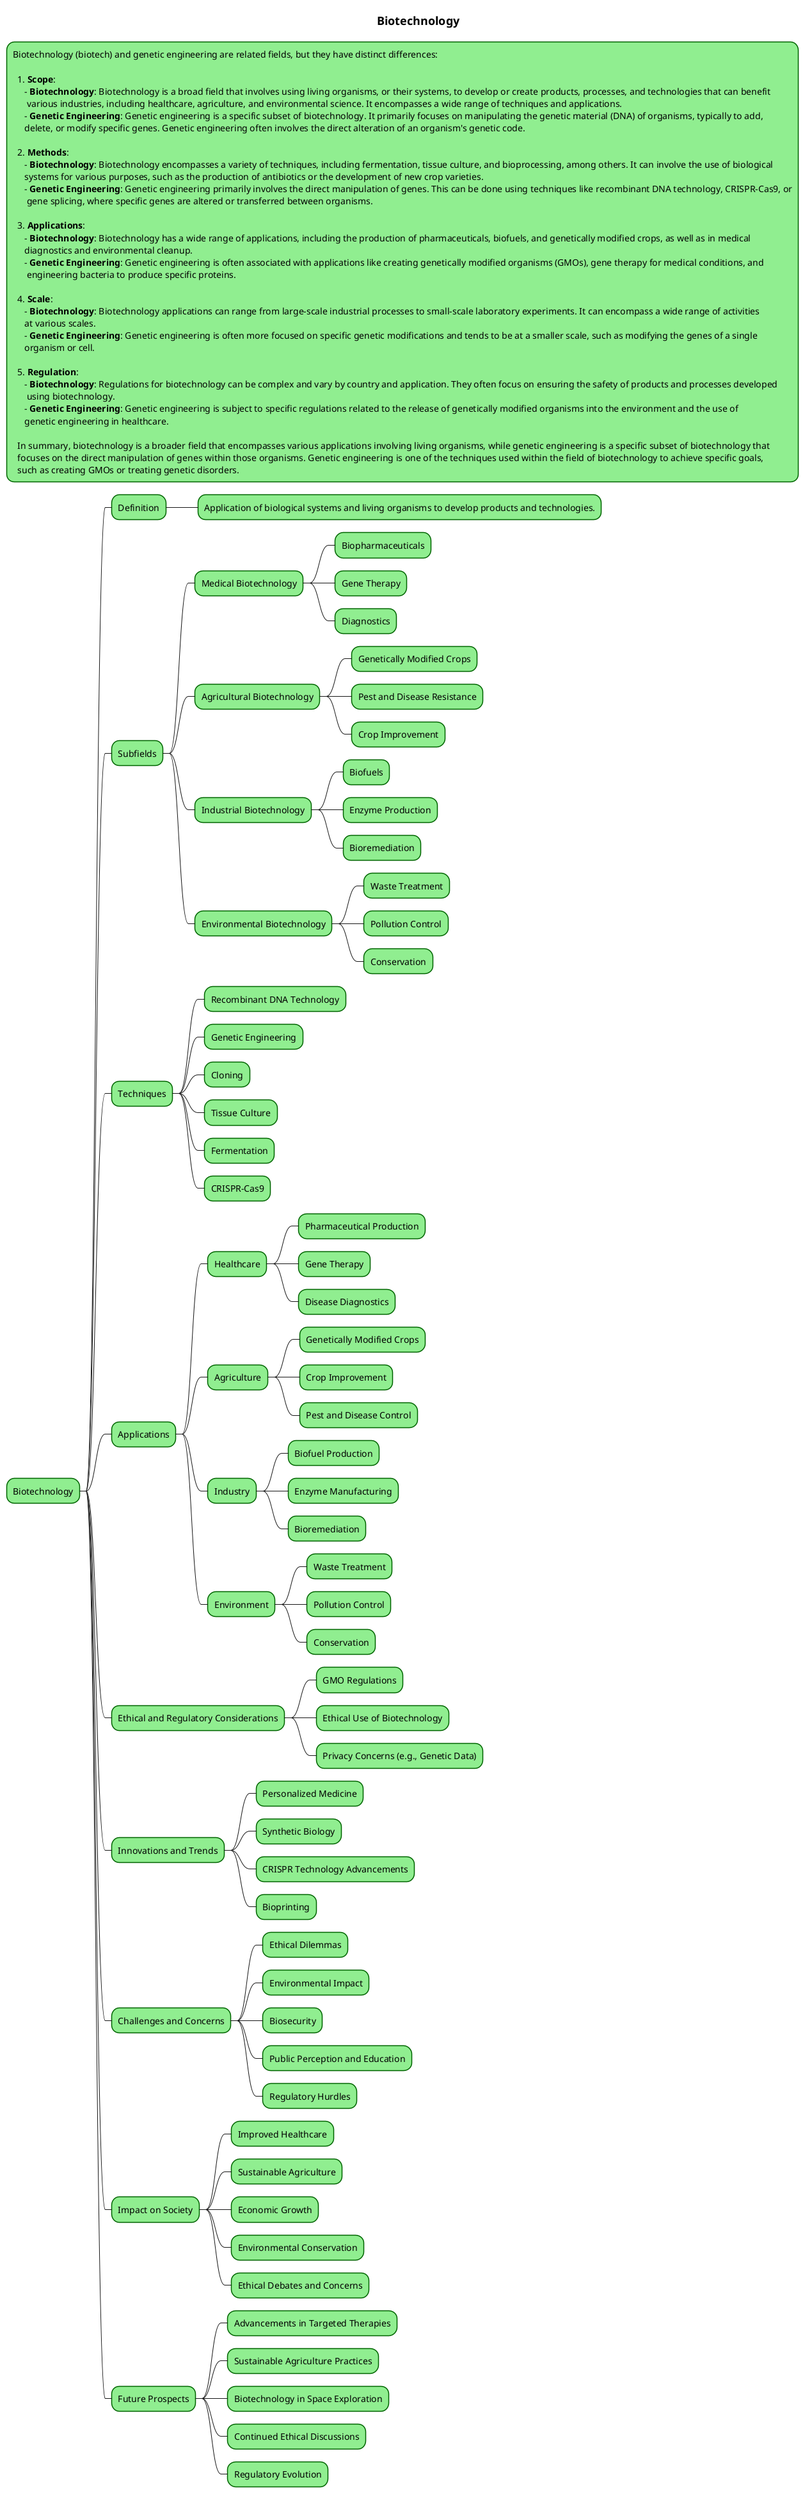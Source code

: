 @startmindmap
title =Biotechnology

skinparam node {
    BackgroundColor LightGreen
    BorderColor DarkGreen
}

*:Biotechnology (biotech) and genetic engineering are related fields, but they have distinct differences:

  1. **Scope**:
     - **Biotechnology**: Biotechnology is a broad field that involves using living organisms, or their systems, to develop or create products, processes, and technologies that can benefit
      various industries, including healthcare, agriculture, and environmental science. It encompasses a wide range of techniques and applications.
     - **Genetic Engineering**: Genetic engineering is a specific subset of biotechnology. It primarily focuses on manipulating the genetic material (DNA) of organisms, typically to add,
     delete, or modify specific genes. Genetic engineering often involves the direct alteration of an organism's genetic code.

  2. **Methods**:
     - **Biotechnology**: Biotechnology encompasses a variety of techniques, including fermentation, tissue culture, and bioprocessing, among others. It can involve the use of biological
     systems for various purposes, such as the production of antibiotics or the development of new crop varieties.
     - **Genetic Engineering**: Genetic engineering primarily involves the direct manipulation of genes. This can be done using techniques like recombinant DNA technology, CRISPR-Cas9, or
      gene splicing, where specific genes are altered or transferred between organisms.

  3. **Applications**:
     - **Biotechnology**: Biotechnology has a wide range of applications, including the production of pharmaceuticals, biofuels, and genetically modified crops, as well as in medical
     diagnostics and environmental cleanup.
     - **Genetic Engineering**: Genetic engineering is often associated with applications like creating genetically modified organisms (GMOs), gene therapy for medical conditions, and
      engineering bacteria to produce specific proteins.

  4. **Scale**:
     - **Biotechnology**: Biotechnology applications can range from large-scale industrial processes to small-scale laboratory experiments. It can encompass a wide range of activities
     at various scales.
     - **Genetic Engineering**: Genetic engineering is often more focused on specific genetic modifications and tends to be at a smaller scale, such as modifying the genes of a single
     organism or cell.

  5. **Regulation**:
     - **Biotechnology**: Regulations for biotechnology can be complex and vary by country and application. They often focus on ensuring the safety of products and processes developed
      using biotechnology.
     - **Genetic Engineering**: Genetic engineering is subject to specific regulations related to the release of genetically modified organisms into the environment and the use of
     genetic engineering in healthcare.

  In summary, biotechnology is a broader field that encompasses various applications involving living organisms, while genetic engineering is a specific subset of biotechnology that
  focuses on the direct manipulation of genes within those organisms. Genetic engineering is one of the techniques used within the field of biotechnology to achieve specific goals,
  such as creating GMOs or treating genetic disorders.;

* Biotechnology
** Definition
*** Application of biological systems and living organisms to develop products and technologies.

** Subfields
*** Medical Biotechnology
**** Biopharmaceuticals
**** Gene Therapy
**** Diagnostics
*** Agricultural Biotechnology
**** Genetically Modified Crops
**** Pest and Disease Resistance
**** Crop Improvement
*** Industrial Biotechnology
**** Biofuels
**** Enzyme Production
**** Bioremediation
*** Environmental Biotechnology
**** Waste Treatment
**** Pollution Control
**** Conservation

** Techniques
*** Recombinant DNA Technology
*** Genetic Engineering
*** Cloning
*** Tissue Culture
*** Fermentation
*** CRISPR-Cas9

** Applications
*** Healthcare
**** Pharmaceutical Production
**** Gene Therapy
**** Disease Diagnostics
*** Agriculture
**** Genetically Modified Crops
**** Crop Improvement
**** Pest and Disease Control
*** Industry
**** Biofuel Production
**** Enzyme Manufacturing
**** Bioremediation
*** Environment
**** Waste Treatment
**** Pollution Control
**** Conservation

** Ethical and Regulatory Considerations
*** GMO Regulations
*** Ethical Use of Biotechnology
*** Privacy Concerns (e.g., Genetic Data)

** Innovations and Trends
*** Personalized Medicine
*** Synthetic Biology
*** CRISPR Technology Advancements
*** Bioprinting

** Challenges and Concerns
*** Ethical Dilemmas
*** Environmental Impact
*** Biosecurity
*** Public Perception and Education
*** Regulatory Hurdles

** Impact on Society
*** Improved Healthcare
*** Sustainable Agriculture
*** Economic Growth
*** Environmental Conservation
*** Ethical Debates and Concerns

** Future Prospects
*** Advancements in Targeted Therapies
*** Sustainable Agriculture Practices
*** Biotechnology in Space Exploration
*** Continued Ethical Discussions
*** Regulatory Evolution
@endmindmap
